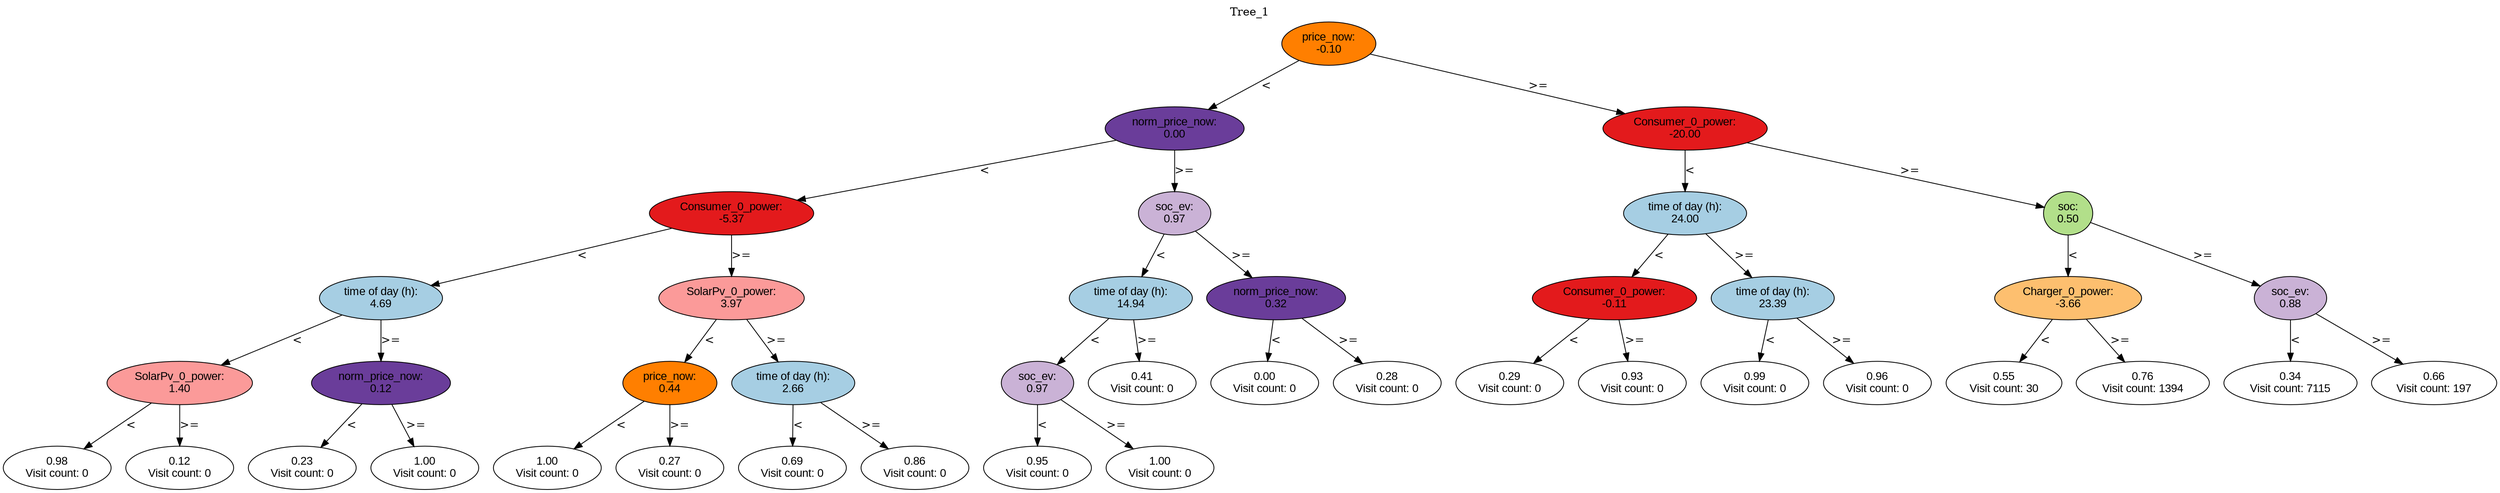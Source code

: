 digraph BST {
    node [fontname="Arial" style=filled colorscheme=paired12];
    0 [ label = "price_now:
-0.10" fillcolor=8];
    1 [ label = "norm_price_now:
0.00" fillcolor=10];
    2 [ label = "Consumer_0_power:
-5.37" fillcolor=6];
    3 [ label = "time of day (h):
4.69" fillcolor=1];
    4 [ label = "SolarPv_0_power:
1.40" fillcolor=5];
    5 [ label = "0.98
Visit count: 0" fillcolor=white];
    6 [ label = "0.12
Visit count: 0" fillcolor=white];
    7 [ label = "norm_price_now:
0.12" fillcolor=10];
    8 [ label = "0.23
Visit count: 0" fillcolor=white];
    9 [ label = "1.00
Visit count: 0" fillcolor=white];
    10 [ label = "SolarPv_0_power:
3.97" fillcolor=5];
    11 [ label = "price_now:
0.44" fillcolor=8];
    12 [ label = "1.00
Visit count: 0" fillcolor=white];
    13 [ label = "0.27
Visit count: 0" fillcolor=white];
    14 [ label = "time of day (h):
2.66" fillcolor=1];
    15 [ label = "0.69
Visit count: 0" fillcolor=white];
    16 [ label = "0.86
Visit count: 0" fillcolor=white];
    17 [ label = "soc_ev:
0.97" fillcolor=9];
    18 [ label = "time of day (h):
14.94" fillcolor=1];
    19 [ label = "soc_ev:
0.97" fillcolor=9];
    20 [ label = "0.95
Visit count: 0" fillcolor=white];
    21 [ label = "1.00
Visit count: 0" fillcolor=white];
    22 [ label = "0.41
Visit count: 0" fillcolor=white];
    23 [ label = "norm_price_now:
0.32" fillcolor=10];
    24 [ label = "0.00
Visit count: 0" fillcolor=white];
    25 [ label = "0.28
Visit count: 0" fillcolor=white];
    26 [ label = "Consumer_0_power:
-20.00" fillcolor=6];
    27 [ label = "time of day (h):
24.00" fillcolor=1];
    28 [ label = "Consumer_0_power:
-0.11" fillcolor=6];
    29 [ label = "0.29
Visit count: 0" fillcolor=white];
    30 [ label = "0.93
Visit count: 0" fillcolor=white];
    31 [ label = "time of day (h):
23.39" fillcolor=1];
    32 [ label = "0.99
Visit count: 0" fillcolor=white];
    33 [ label = "0.96
Visit count: 0" fillcolor=white];
    34 [ label = "soc:
0.50" fillcolor=3];
    35 [ label = "Charger_0_power:
-3.66" fillcolor=7];
    36 [ label = "0.55
Visit count: 30" fillcolor=white];
    37 [ label = "0.76
Visit count: 1394" fillcolor=white];
    38 [ label = "soc_ev:
0.88" fillcolor=9];
    39 [ label = "0.34
Visit count: 7115" fillcolor=white];
    40 [ label = "0.66
Visit count: 197" fillcolor=white];

    0  -> 1[ label = "<"];
    0  -> 26[ label = ">="];
    1  -> 2[ label = "<"];
    1  -> 17[ label = ">="];
    2  -> 3[ label = "<"];
    2  -> 10[ label = ">="];
    3  -> 4[ label = "<"];
    3  -> 7[ label = ">="];
    4  -> 5[ label = "<"];
    4  -> 6[ label = ">="];
    7  -> 8[ label = "<"];
    7  -> 9[ label = ">="];
    10  -> 11[ label = "<"];
    10  -> 14[ label = ">="];
    11  -> 12[ label = "<"];
    11  -> 13[ label = ">="];
    14  -> 15[ label = "<"];
    14  -> 16[ label = ">="];
    17  -> 18[ label = "<"];
    17  -> 23[ label = ">="];
    18  -> 19[ label = "<"];
    18  -> 22[ label = ">="];
    19  -> 20[ label = "<"];
    19  -> 21[ label = ">="];
    23  -> 24[ label = "<"];
    23  -> 25[ label = ">="];
    26  -> 27[ label = "<"];
    26  -> 34[ label = ">="];
    27  -> 28[ label = "<"];
    27  -> 31[ label = ">="];
    28  -> 29[ label = "<"];
    28  -> 30[ label = ">="];
    31  -> 32[ label = "<"];
    31  -> 33[ label = ">="];
    34  -> 35[ label = "<"];
    34  -> 38[ label = ">="];
    35  -> 36[ label = "<"];
    35  -> 37[ label = ">="];
    38  -> 39[ label = "<"];
    38  -> 40[ label = ">="];

    labelloc="t";
    label="Tree_1";
}